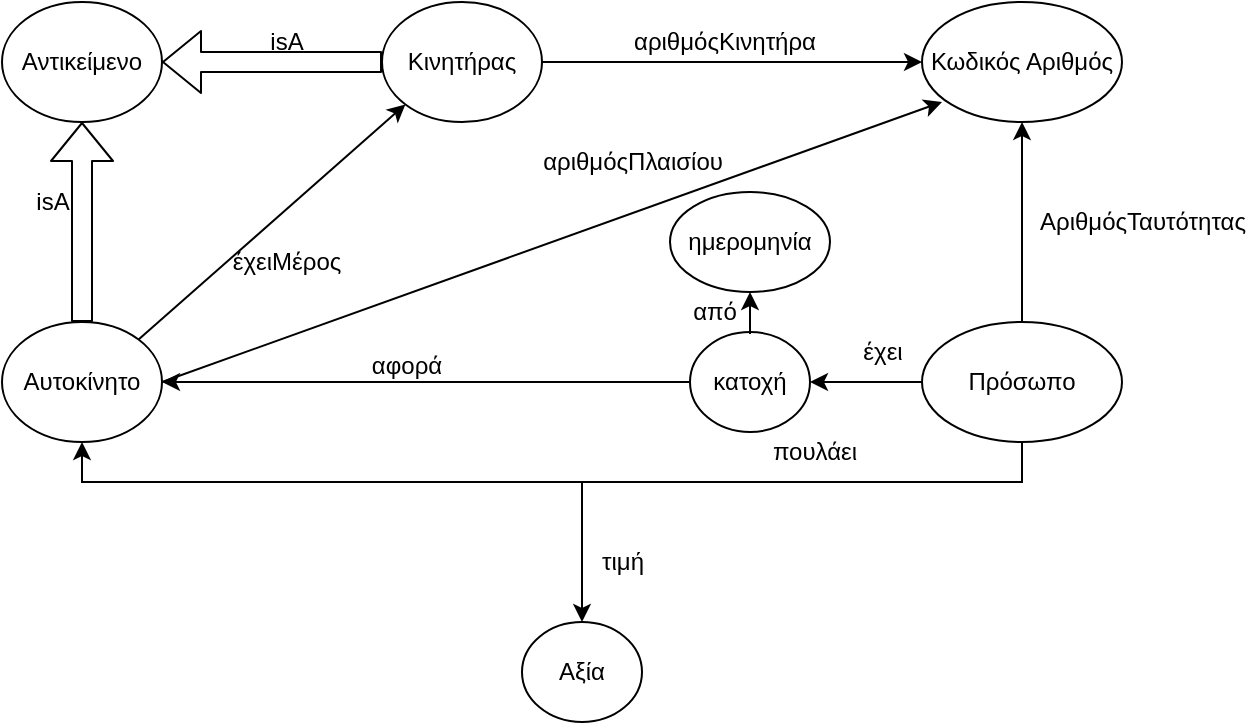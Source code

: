 <mxfile type="device" version="12.9.3"><diagram id="-pXXNhAbIfheRYnaEQa2" name="Page-1"><mxGraphModel grid="1" dx="1038" dy="576" gridSize="10" guides="1" tooltips="1" connect="1" arrows="1" fold="1" page="1" pageScale="1" pageWidth="827" pageHeight="1169" math="0" shadow="0"><root><mxCell id="0"/><mxCell id="1" parent="0"/><mxCell id="XkjM1sdVNeYfPSLso2oD-1" style="ellipse;whiteSpace=wrap;html=1;" value="Αντικείμενο" parent="1" vertex="1"><mxGeometry width="80" as="geometry" height="60" x="70" y="40"/></mxCell><mxCell id="XkjM1sdVNeYfPSLso2oD-2" style="ellipse;whiteSpace=wrap;html=1;" value="Αυτοκίνητο" parent="1" vertex="1"><mxGeometry width="80" as="geometry" height="60" x="70" y="200"/></mxCell><mxCell id="XkjM1sdVNeYfPSLso2oD-3" style="ellipse;whiteSpace=wrap;html=1;" value="Κινητήρας" parent="1" vertex="1"><mxGeometry width="80" as="geometry" height="60" x="260" y="40"/></mxCell><mxCell id="XkjM1sdVNeYfPSLso2oD-4" style="shape=flexArrow;endArrow=classic;html=1;exitX=0.5;exitY=0;exitDx=0;exitDy=0;" target="XkjM1sdVNeYfPSLso2oD-1" value="" parent="1" edge="1" source="XkjM1sdVNeYfPSLso2oD-2"><mxGeometry width="50" as="geometry" height="50" relative="1"><mxPoint as="sourcePoint" x="110" y="158"/><mxPoint as="targetPoint" x="440" y="270"/></mxGeometry></mxCell><mxCell id="XkjM1sdVNeYfPSLso2oD-5" style="shape=flexArrow;endArrow=classic;html=1;exitX=0;exitY=0.5;exitDx=0;exitDy=0;entryX=1;entryY=0.5;entryDx=0;entryDy=0;" target="XkjM1sdVNeYfPSLso2oD-1" value="" parent="1" edge="1" source="XkjM1sdVNeYfPSLso2oD-3"><mxGeometry width="50" as="geometry" height="50" relative="1"><mxPoint as="sourcePoint" x="120" y="170"/><mxPoint as="targetPoint" x="120" y="110"/></mxGeometry></mxCell><mxCell id="XkjM1sdVNeYfPSLso2oD-6" style="text;html=1;align=center;verticalAlign=middle;resizable=0;points=[];autosize=1;" value="isA" parent="1" vertex="1"><mxGeometry width="30" as="geometry" height="20" x="197" y="50"/></mxCell><mxCell id="XkjM1sdVNeYfPSLso2oD-7" style="text;html=1;align=center;verticalAlign=middle;resizable=0;points=[];autosize=1;" value="isA" parent="1" vertex="1"><mxGeometry width="30" as="geometry" height="20" x="80" y="130"/></mxCell><mxCell id="XkjM1sdVNeYfPSLso2oD-8" style="endArrow=classic;html=1;exitX=1;exitY=0;exitDx=0;exitDy=0;entryX=0;entryY=1;entryDx=0;entryDy=0;" target="XkjM1sdVNeYfPSLso2oD-3" value="" parent="1" edge="1" source="XkjM1sdVNeYfPSLso2oD-2"><mxGeometry width="50" as="geometry" height="50" relative="1"><mxPoint as="sourcePoint" x="390" y="320"/><mxPoint as="targetPoint" x="440" y="270"/></mxGeometry></mxCell><mxCell id="XkjM1sdVNeYfPSLso2oD-9" style="text;html=1;align=center;verticalAlign=middle;resizable=0;points=[];autosize=1;" value="έχειΜέρος" parent="1" vertex="1"><mxGeometry width="70" as="geometry" height="20" x="177" y="160"/></mxCell><mxCell id="XkjM1sdVNeYfPSLso2oD-10" style="ellipse;whiteSpace=wrap;html=1;" value="Κωδικός Αριθμός" parent="1" vertex="1"><mxGeometry width="100" as="geometry" height="60" x="530" y="40"/></mxCell><mxCell id="XkjM1sdVNeYfPSLso2oD-11" style="endArrow=classic;html=1;exitX=1;exitY=0.5;exitDx=0;exitDy=0;entryX=0;entryY=0.5;entryDx=0;entryDy=0;" target="XkjM1sdVNeYfPSLso2oD-10" value="" parent="1" edge="1" source="XkjM1sdVNeYfPSLso2oD-3"><mxGeometry width="50" as="geometry" height="50" relative="1"><mxPoint as="sourcePoint" x="390" y="320"/><mxPoint as="targetPoint" x="440" y="270"/></mxGeometry></mxCell><mxCell id="XkjM1sdVNeYfPSLso2oD-12" style="text;html=1;align=center;verticalAlign=middle;resizable=0;points=[];labelBackgroundColor=#ffffff;" value="αριθμόςΚινητήρα" parent="XkjM1sdVNeYfPSLso2oD-11" vertex="1" connectable="0"><mxGeometry as="geometry" x="-0.512" y="12" relative="1"><mxPoint as="offset" x="44" y="2"/></mxGeometry></mxCell><mxCell id="XkjM1sdVNeYfPSLso2oD-13" style="endArrow=classic;html=1;exitX=1;exitY=0.5;exitDx=0;exitDy=0;" value="" parent="1" edge="1" source="XkjM1sdVNeYfPSLso2oD-2"><mxGeometry width="50" as="geometry" height="50" relative="1"><mxPoint as="sourcePoint" x="390" y="320"/><mxPoint as="targetPoint" x="540" y="90"/></mxGeometry></mxCell><mxCell id="XkjM1sdVNeYfPSLso2oD-14" style="text;html=1;align=center;verticalAlign=middle;resizable=0;points=[];autosize=1;" value="αριθμόςΠλαισίου" parent="1" vertex="1"><mxGeometry width="110" as="geometry" height="20" x="330" y="110"/></mxCell><mxCell id="XkjM1sdVNeYfPSLso2oD-40" style="edgeStyle=orthogonalEdgeStyle;rounded=0;orthogonalLoop=1;jettySize=auto;html=1;exitX=0.5;exitY=1;exitDx=0;exitDy=0;entryX=0.5;entryY=1;entryDx=0;entryDy=0;" target="XkjM1sdVNeYfPSLso2oD-2" parent="1" edge="1" source="XkjM1sdVNeYfPSLso2oD-15"><mxGeometry as="geometry" relative="1"/></mxCell><mxCell id="XkjM1sdVNeYfPSLso2oD-15" style="ellipse;whiteSpace=wrap;html=1;" value="Πρόσωπο" parent="1" vertex="1"><mxGeometry width="100" as="geometry" height="60" x="530" y="200"/></mxCell><mxCell id="XkjM1sdVNeYfPSLso2oD-18" style="endArrow=classic;html=1;exitX=0.5;exitY=0;exitDx=0;exitDy=0;entryX=0.5;entryY=1;entryDx=0;entryDy=0;" target="XkjM1sdVNeYfPSLso2oD-10" value="" parent="1" edge="1" source="XkjM1sdVNeYfPSLso2oD-15"><mxGeometry width="50" as="geometry" height="50" relative="1"><mxPoint as="sourcePoint" x="390" y="320"/><mxPoint as="targetPoint" x="440" y="270"/></mxGeometry></mxCell><mxCell id="XkjM1sdVNeYfPSLso2oD-19" style="text;html=1;align=center;verticalAlign=middle;resizable=0;points=[];labelBackgroundColor=#ffffff;" value="ΑριθμόςΤαυτότητας" parent="XkjM1sdVNeYfPSLso2oD-18" vertex="1" connectable="0"><mxGeometry as="geometry" x="-0.04" y="-10" relative="1"><mxPoint as="offset" x="50" y="-2"/></mxGeometry></mxCell><mxCell id="XkjM1sdVNeYfPSLso2oD-20" style="ellipse;whiteSpace=wrap;html=1;" value="ημερομηνία" parent="1" vertex="1"><mxGeometry width="80" as="geometry" height="50" x="404" y="135"/></mxCell><mxCell id="XkjM1sdVNeYfPSLso2oD-23" style="ellipse;whiteSpace=wrap;html=1;" value="κατοχή" parent="1" vertex="1"><mxGeometry width="60" as="geometry" height="50" x="414" y="205"/></mxCell><mxCell id="XkjM1sdVNeYfPSLso2oD-29" style="ellipse;whiteSpace=wrap;html=1;" value="Αξία" parent="1" vertex="1"><mxGeometry width="60" as="geometry" height="50" x="330" y="350"/></mxCell><mxCell id="XkjM1sdVNeYfPSLso2oD-32" style="endArrow=classic;html=1;exitX=0;exitY=0.5;exitDx=0;exitDy=0;entryX=1;entryY=0.5;entryDx=0;entryDy=0;" target="XkjM1sdVNeYfPSLso2oD-23" value="" parent="1" edge="1" source="XkjM1sdVNeYfPSLso2oD-15"><mxGeometry width="50" as="geometry" height="50" relative="1"><mxPoint as="sourcePoint" x="390" y="320"/><mxPoint as="targetPoint" x="440" y="270"/></mxGeometry></mxCell><mxCell id="XkjM1sdVNeYfPSLso2oD-33" style="endArrow=classic;html=1;entryX=1;entryY=0.5;entryDx=0;entryDy=0;exitX=0;exitY=0.5;exitDx=0;exitDy=0;" target="XkjM1sdVNeYfPSLso2oD-2" value="" parent="1" edge="1" source="XkjM1sdVNeYfPSLso2oD-23"><mxGeometry width="50" as="geometry" height="50" relative="1"><mxPoint as="sourcePoint" x="330" y="230"/><mxPoint as="targetPoint" x="400" y="240"/></mxGeometry></mxCell><mxCell id="XkjM1sdVNeYfPSLso2oD-34" style="text;html=1;align=center;verticalAlign=middle;resizable=0;points=[];autosize=1;" value="έχει" parent="1" vertex="1"><mxGeometry width="40" as="geometry" height="20" x="490" y="205"/></mxCell><mxCell id="XkjM1sdVNeYfPSLso2oD-37" style="text;html=1;align=center;verticalAlign=middle;resizable=0;points=[];autosize=1;" value="αφορά" parent="1" vertex="1"><mxGeometry width="50" as="geometry" height="20" x="247" y="212"/></mxCell><mxCell id="XkjM1sdVNeYfPSLso2oD-38" style="endArrow=classic;html=1;entryX=0.5;entryY=1;entryDx=0;entryDy=0;" target="XkjM1sdVNeYfPSLso2oD-20" value="" parent="1" edge="1"><mxGeometry width="50" as="geometry" height="50" relative="1"><mxPoint as="sourcePoint" x="444" y="206"/><mxPoint as="targetPoint" x="440" y="270"/></mxGeometry></mxCell><mxCell id="XkjM1sdVNeYfPSLso2oD-39" style="text;html=1;align=center;verticalAlign=middle;resizable=0;points=[];autosize=1;" value="από" parent="1" vertex="1"><mxGeometry width="40" as="geometry" height="20" x="406" y="185"/></mxCell><mxCell id="XkjM1sdVNeYfPSLso2oD-41" style="text;html=1;align=center;verticalAlign=middle;resizable=0;points=[];autosize=1;" value="πουλάει" parent="1" vertex="1"><mxGeometry width="60" as="geometry" height="20" x="446" y="255"/></mxCell><mxCell id="XkjM1sdVNeYfPSLso2oD-42" style="endArrow=classic;html=1;entryX=0.5;entryY=0;entryDx=0;entryDy=0;" target="XkjM1sdVNeYfPSLso2oD-29" value="" parent="1" edge="1"><mxGeometry width="50" as="geometry" height="50" relative="1"><mxPoint as="sourcePoint" x="360" y="280"/><mxPoint as="targetPoint" x="440" y="270"/></mxGeometry></mxCell><mxCell id="XkjM1sdVNeYfPSLso2oD-43" style="text;html=1;align=center;verticalAlign=middle;resizable=0;points=[];autosize=1;" value="τιμή" parent="1" vertex="1"><mxGeometry width="40" as="geometry" height="20" x="360" y="310"/></mxCell></root></mxGraphModel></diagram></mxfile>